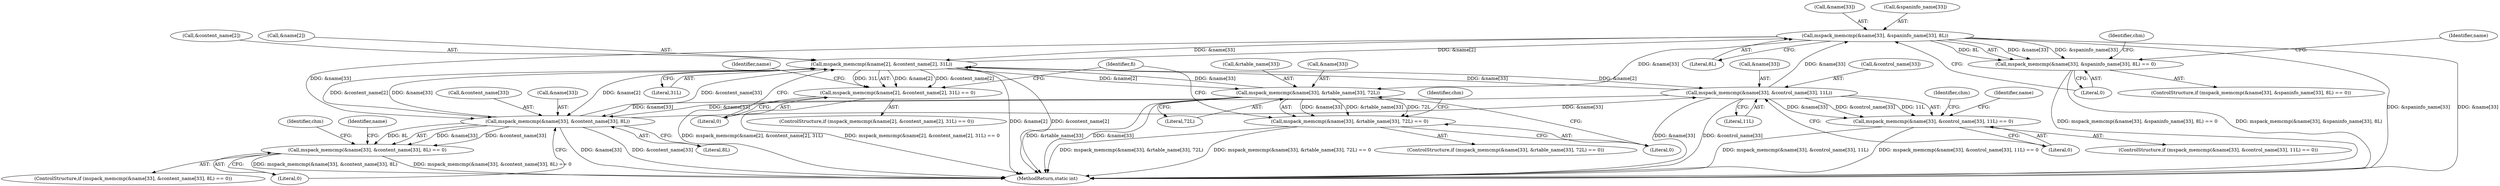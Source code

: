 digraph "0_libmspack_8759da8db6ec9e866cb8eb143313f397f925bb4f@API" {
"1000993" [label="(Call,mspack_memcmp(&name[33], &spaninfo_name[33], 8L))"];
"1000971" [label="(Call,mspack_memcmp(&name[33], &control_name[33], 11L))"];
"1000935" [label="(Call,mspack_memcmp(&name[2], &content_name[2], 31L))"];
"1001015" [label="(Call,mspack_memcmp(&name[33], &rtable_name[33], 72L))"];
"1000993" [label="(Call,mspack_memcmp(&name[33], &spaninfo_name[33], 8L))"];
"1000949" [label="(Call,mspack_memcmp(&name[33], &content_name[33], 8L))"];
"1000934" [label="(Call,mspack_memcmp(&name[2], &content_name[2], 31L) == 0)"];
"1000948" [label="(Call,mspack_memcmp(&name[33], &content_name[33], 8L) == 0)"];
"1000970" [label="(Call,mspack_memcmp(&name[33], &control_name[33], 11L) == 0)"];
"1000992" [label="(Call,mspack_memcmp(&name[33], &spaninfo_name[33], 8L) == 0)"];
"1001014" [label="(Call,mspack_memcmp(&name[33], &rtable_name[33], 72L) == 0)"];
"1000994" [label="(Call,&name[33])"];
"1001081" [label="(MethodReturn,static int)"];
"1000933" [label="(ControlStructure,if (mspack_memcmp(&name[2], &content_name[2], 31L) == 0))"];
"1000945" [label="(Literal,0)"];
"1001003" [label="(Literal,0)"];
"1000959" [label="(Literal,0)"];
"1001013" [label="(ControlStructure,if (mspack_memcmp(&name[33], &rtable_name[33], 72L) == 0))"];
"1000944" [label="(Literal,31L)"];
"1001025" [label="(Literal,0)"];
"1000976" [label="(Call,&control_name[33])"];
"1000974" [label="(Identifier,name)"];
"1001015" [label="(Call,mspack_memcmp(&name[33], &rtable_name[33], 72L))"];
"1001018" [label="(Identifier,name)"];
"1000935" [label="(Call,mspack_memcmp(&name[2], &content_name[2], 31L))"];
"1000981" [label="(Literal,0)"];
"1000972" [label="(Call,&name[33])"];
"1000952" [label="(Identifier,name)"];
"1000940" [label="(Call,&content_name[2])"];
"1000970" [label="(Call,mspack_memcmp(&name[33], &control_name[33], 11L) == 0)"];
"1000949" [label="(Call,mspack_memcmp(&name[33], &content_name[33], 8L))"];
"1000980" [label="(Literal,11L)"];
"1001016" [label="(Call,&name[33])"];
"1000947" [label="(ControlStructure,if (mspack_memcmp(&name[33], &content_name[33], 8L) == 0))"];
"1000969" [label="(ControlStructure,if (mspack_memcmp(&name[33], &control_name[33], 11L) == 0))"];
"1000986" [label="(Identifier,chm)"];
"1000934" [label="(Call,mspack_memcmp(&name[2], &content_name[2], 31L) == 0)"];
"1000964" [label="(Identifier,chm)"];
"1000998" [label="(Call,&spaninfo_name[33])"];
"1001030" [label="(Identifier,chm)"];
"1000971" [label="(Call,mspack_memcmp(&name[33], &control_name[33], 11L))"];
"1001020" [label="(Call,&rtable_name[33])"];
"1000996" [label="(Identifier,name)"];
"1001014" [label="(Call,mspack_memcmp(&name[33], &rtable_name[33], 72L) == 0)"];
"1001008" [label="(Identifier,chm)"];
"1000992" [label="(Call,mspack_memcmp(&name[33], &spaninfo_name[33], 8L) == 0)"];
"1000993" [label="(Call,mspack_memcmp(&name[33], &spaninfo_name[33], 8L))"];
"1001002" [label="(Literal,8L)"];
"1001036" [label="(Identifier,fi)"];
"1000954" [label="(Call,&content_name[33])"];
"1000936" [label="(Call,&name[2])"];
"1000948" [label="(Call,mspack_memcmp(&name[33], &content_name[33], 8L) == 0)"];
"1001024" [label="(Literal,72L)"];
"1000958" [label="(Literal,8L)"];
"1000950" [label="(Call,&name[33])"];
"1000991" [label="(ControlStructure,if (mspack_memcmp(&name[33], &spaninfo_name[33], 8L) == 0))"];
"1000993" -> "1000992"  [label="AST: "];
"1000993" -> "1001002"  [label="CFG: "];
"1000994" -> "1000993"  [label="AST: "];
"1000998" -> "1000993"  [label="AST: "];
"1001002" -> "1000993"  [label="AST: "];
"1001003" -> "1000993"  [label="CFG: "];
"1000993" -> "1001081"  [label="DDG: &spaninfo_name[33]"];
"1000993" -> "1001081"  [label="DDG: &name[33]"];
"1000993" -> "1000935"  [label="DDG: &name[33]"];
"1000993" -> "1000949"  [label="DDG: &name[33]"];
"1000993" -> "1000992"  [label="DDG: &name[33]"];
"1000993" -> "1000992"  [label="DDG: &spaninfo_name[33]"];
"1000993" -> "1000992"  [label="DDG: 8L"];
"1000971" -> "1000993"  [label="DDG: &name[33]"];
"1000935" -> "1000993"  [label="DDG: &name[2]"];
"1000993" -> "1001015"  [label="DDG: &name[33]"];
"1000971" -> "1000970"  [label="AST: "];
"1000971" -> "1000980"  [label="CFG: "];
"1000972" -> "1000971"  [label="AST: "];
"1000976" -> "1000971"  [label="AST: "];
"1000980" -> "1000971"  [label="AST: "];
"1000981" -> "1000971"  [label="CFG: "];
"1000971" -> "1001081"  [label="DDG: &name[33]"];
"1000971" -> "1001081"  [label="DDG: &control_name[33]"];
"1000971" -> "1000935"  [label="DDG: &name[33]"];
"1000971" -> "1000949"  [label="DDG: &name[33]"];
"1000971" -> "1000970"  [label="DDG: &name[33]"];
"1000971" -> "1000970"  [label="DDG: &control_name[33]"];
"1000971" -> "1000970"  [label="DDG: 11L"];
"1000935" -> "1000971"  [label="DDG: &name[2]"];
"1000949" -> "1000971"  [label="DDG: &name[33]"];
"1000935" -> "1000934"  [label="AST: "];
"1000935" -> "1000944"  [label="CFG: "];
"1000936" -> "1000935"  [label="AST: "];
"1000940" -> "1000935"  [label="AST: "];
"1000944" -> "1000935"  [label="AST: "];
"1000945" -> "1000935"  [label="CFG: "];
"1000935" -> "1001081"  [label="DDG: &name[2]"];
"1000935" -> "1001081"  [label="DDG: &content_name[2]"];
"1000935" -> "1000934"  [label="DDG: &name[2]"];
"1000935" -> "1000934"  [label="DDG: &content_name[2]"];
"1000935" -> "1000934"  [label="DDG: 31L"];
"1001015" -> "1000935"  [label="DDG: &name[33]"];
"1000949" -> "1000935"  [label="DDG: &name[33]"];
"1000949" -> "1000935"  [label="DDG: &content_name[33]"];
"1000935" -> "1000949"  [label="DDG: &name[2]"];
"1000935" -> "1000949"  [label="DDG: &content_name[2]"];
"1000935" -> "1001015"  [label="DDG: &name[2]"];
"1001015" -> "1001014"  [label="AST: "];
"1001015" -> "1001024"  [label="CFG: "];
"1001016" -> "1001015"  [label="AST: "];
"1001020" -> "1001015"  [label="AST: "];
"1001024" -> "1001015"  [label="AST: "];
"1001025" -> "1001015"  [label="CFG: "];
"1001015" -> "1001081"  [label="DDG: &name[33]"];
"1001015" -> "1001081"  [label="DDG: &rtable_name[33]"];
"1001015" -> "1000949"  [label="DDG: &name[33]"];
"1001015" -> "1001014"  [label="DDG: &name[33]"];
"1001015" -> "1001014"  [label="DDG: &rtable_name[33]"];
"1001015" -> "1001014"  [label="DDG: 72L"];
"1000949" -> "1000948"  [label="AST: "];
"1000949" -> "1000958"  [label="CFG: "];
"1000950" -> "1000949"  [label="AST: "];
"1000954" -> "1000949"  [label="AST: "];
"1000958" -> "1000949"  [label="AST: "];
"1000959" -> "1000949"  [label="CFG: "];
"1000949" -> "1001081"  [label="DDG: &name[33]"];
"1000949" -> "1001081"  [label="DDG: &content_name[33]"];
"1000949" -> "1000948"  [label="DDG: &name[33]"];
"1000949" -> "1000948"  [label="DDG: &content_name[33]"];
"1000949" -> "1000948"  [label="DDG: 8L"];
"1000934" -> "1000933"  [label="AST: "];
"1000934" -> "1000945"  [label="CFG: "];
"1000945" -> "1000934"  [label="AST: "];
"1000952" -> "1000934"  [label="CFG: "];
"1001036" -> "1000934"  [label="CFG: "];
"1000934" -> "1001081"  [label="DDG: mspack_memcmp(&name[2], &content_name[2], 31L)"];
"1000934" -> "1001081"  [label="DDG: mspack_memcmp(&name[2], &content_name[2], 31L) == 0"];
"1000948" -> "1000947"  [label="AST: "];
"1000948" -> "1000959"  [label="CFG: "];
"1000959" -> "1000948"  [label="AST: "];
"1000964" -> "1000948"  [label="CFG: "];
"1000974" -> "1000948"  [label="CFG: "];
"1000948" -> "1001081"  [label="DDG: mspack_memcmp(&name[33], &content_name[33], 8L) == 0"];
"1000948" -> "1001081"  [label="DDG: mspack_memcmp(&name[33], &content_name[33], 8L)"];
"1000970" -> "1000969"  [label="AST: "];
"1000970" -> "1000981"  [label="CFG: "];
"1000981" -> "1000970"  [label="AST: "];
"1000986" -> "1000970"  [label="CFG: "];
"1000996" -> "1000970"  [label="CFG: "];
"1000970" -> "1001081"  [label="DDG: mspack_memcmp(&name[33], &control_name[33], 11L)"];
"1000970" -> "1001081"  [label="DDG: mspack_memcmp(&name[33], &control_name[33], 11L) == 0"];
"1000992" -> "1000991"  [label="AST: "];
"1000992" -> "1001003"  [label="CFG: "];
"1001003" -> "1000992"  [label="AST: "];
"1001008" -> "1000992"  [label="CFG: "];
"1001018" -> "1000992"  [label="CFG: "];
"1000992" -> "1001081"  [label="DDG: mspack_memcmp(&name[33], &spaninfo_name[33], 8L)"];
"1000992" -> "1001081"  [label="DDG: mspack_memcmp(&name[33], &spaninfo_name[33], 8L) == 0"];
"1001014" -> "1001013"  [label="AST: "];
"1001014" -> "1001025"  [label="CFG: "];
"1001025" -> "1001014"  [label="AST: "];
"1001030" -> "1001014"  [label="CFG: "];
"1001036" -> "1001014"  [label="CFG: "];
"1001014" -> "1001081"  [label="DDG: mspack_memcmp(&name[33], &rtable_name[33], 72L)"];
"1001014" -> "1001081"  [label="DDG: mspack_memcmp(&name[33], &rtable_name[33], 72L) == 0"];
}
